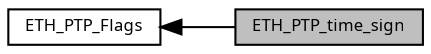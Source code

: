 digraph "ETH_PTP_time_sign"
{
  edge [fontname="Sans",fontsize="8",labelfontname="Sans",labelfontsize="8"];
  node [fontname="Sans",fontsize="8",shape=record];
  rankdir=LR;
  Node1 [label="ETH_PTP_Flags",height=0.2,width=0.4,color="black", fillcolor="white", style="filled",URL="$group___e_t_h___p_t_p___flags.html"];
  Node0 [label="ETH_PTP_time_sign",height=0.2,width=0.4,color="black", fillcolor="grey75", style="filled", fontcolor="black"];
  Node1->Node0 [shape=plaintext, dir="back", style="solid"];
}
